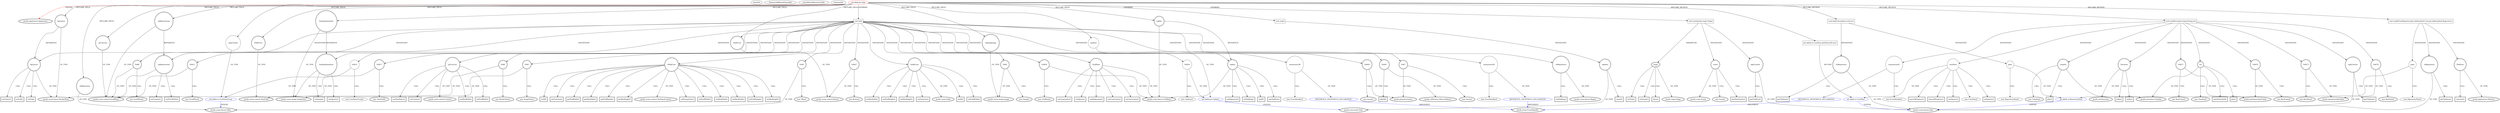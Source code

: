 digraph {
baseInfo[graphId=1040,category="extension_graph",isAnonymous=false,possibleRelation=true]
frameworkRelatedTypesInfo[0="javafx.application.Application"]
possibleCollaborationsInfo[0="1040~CLIENT_METHOD_DECLARATION-INSTANTIATION-CLIENT_METHOD_DECLARATION-RETURN_TYPE-~javafx.application.Application ~javafx.scene.layout.Pane ~false~false",1="1040~CLIENT_METHOD_DECLARATION-INSTANTIATION-~javafx.application.Application ~javafx.event.EventHandler ~false~true",2="1040~OVERRIDING_METHOD_DECLARATION-INSTANTIATION-FIELD_DECLARATION-~javafx.application.Application ~javafx.scene.layout.VBox ~false~false",3="1040~OVERRIDING_METHOD_DECLARATION-INSTANTIATION-~javafx.application.Application ~javafx.event.EventHandler ~false~true",4="1040~OVERRIDING_METHOD_DECLARATION-INSTANTIATION-FIELD_DECLARATION-~javafx.application.Application ~javafx.concurrent.Task ~false~false",5="1040~CLIENT_METHOD_DECLARATION-INSTANTIATION-CLIENT_METHOD_DECLARATION-INSTANTIATION-~javafx.application.Application ~javafx.scene.layout.Pane ~false~false"]
locationInfo[projectName="Ollowayne-dalekPTT",filePath="/Ollowayne-dalekPTT/dalekPTT-master/src/ptt/dalek/gui/App.java",contextSignature="App",graphId="1040"]
0[label="ptt.dalek.gui.App",vertexType="ROOT_CLIENT_CLASS_DECLARATION",isFrameworkType=false,color=red]
1[label="javafx.application.Application",vertexType="FRAMEWORK_CLASS_TYPE",isFrameworkType=true,peripheries=2]
2[label="bAddUser",vertexType="FIELD_DECLARATION",isFrameworkType=true,peripheries=2,shape=circle]
3[label="javafx.scene.control.Button",vertexType="FRAMEWORK_CLASS_TYPE",isFrameworkType=true,peripheries=2]
4[label="bpLayout",vertexType="FIELD_DECLARATION",isFrameworkType=true,peripheries=2,shape=circle]
5[label="javafx.scene.layout.BorderPane",vertexType="FRAMEWORK_CLASS_TYPE",isFrameworkType=true,peripheries=2]
6[label="loadingAnimation",vertexType="FIELD_DECLARATION",isFrameworkType=true,peripheries=2,shape=circle]
7[label="javafx.scene.image.ImageView",vertexType="FRAMEWORK_CLASS_TYPE",isFrameworkType=true,peripheries=2]
8[label="loadingImage",vertexType="FIELD_DECLARATION",isFrameworkType=true,peripheries=2,shape=circle]
9[label="javafx.scene.image.Image",vertexType="FRAMEWORK_CLASS_TYPE",isFrameworkType=true,peripheries=2]
10[label="spRepositories",vertexType="FIELD_DECLARATION",isFrameworkType=true,peripheries=2,shape=circle]
11[label="javafx.scene.control.ScrollPane",vertexType="FRAMEWORK_CLASS_TYPE",isFrameworkType=true,peripheries=2]
12[label="spUserList",vertexType="FIELD_DECLARATION",isFrameworkType=true,peripheries=2,shape=circle]
14[label="tfAddUser",vertexType="FIELD_DECLARATION",isFrameworkType=true,peripheries=2,shape=circle]
15[label="javafx.scene.control.TextField",vertexType="FRAMEWORK_CLASS_TYPE",isFrameworkType=true,peripheries=2]
16[label="topbar",vertexType="FIELD_DECLARATION",isFrameworkType=true,peripheries=2,shape=circle]
17[label="javafx.scene.layout.GridPane",vertexType="FRAMEWORK_CLASS_TYPE",isFrameworkType=true,peripheries=2]
18[label="updater",vertexType="FIELD_DECLARATION",isFrameworkType=false,shape=circle]
19[label="ptt.dalek.gui.Updater",vertexType="REFERENCE_CLIENT_CLASS_DECLARATION",isFrameworkType=false,color=blue]
20[label="javafx.concurrent.Task",vertexType="FRAMEWORK_CLASS_TYPE",isFrameworkType=true,peripheries=2]
21[label="upgUserlist",vertexType="FIELD_DECLARATION",isFrameworkType=false,shape=circle]
22[label="ptt.dalek.ui.UserPaneGroup",vertexType="REFERENCE_CLIENT_CLASS_DECLARATION",isFrameworkType=false,color=blue]
23[label="javafx.scene.layout.VBox",vertexType="FRAMEWORK_CLASS_TYPE",isFrameworkType=true,peripheries=2]
24[label="vbRepository",vertexType="FIELD_DECLARATION",isFrameworkType=true,peripheries=2,shape=circle]
26[label="void init()",vertexType="OVERRIDING_METHOD_DECLARATION",isFrameworkType=false,shape=box]
28[label="VAR0",vertexType="VARIABLE_EXPRESION",isFrameworkType=true,peripheries=2,shape=circle]
27[label="new BorderPane()",vertexType="CONSTRUCTOR_CALL",isFrameworkType=true,peripheries=2]
31[label="VAR1",vertexType="VARIABLE_EXPRESION",isFrameworkType=true,peripheries=2,shape=circle]
30[label="new ImageView()",vertexType="CONSTRUCTOR_CALL",isFrameworkType=true,peripheries=2]
34[label="VAR2",vertexType="VARIABLE_EXPRESION",isFrameworkType=true,peripheries=2,shape=circle]
33[label="new Image()",vertexType="CONSTRUCTOR_CALL",isFrameworkType=true,peripheries=2]
36[label="loadingAnimation",vertexType="VARIABLE_EXPRESION",isFrameworkType=true,peripheries=2,shape=circle]
37[label="setImage()",vertexType="INSIDE_CALL",isFrameworkType=true,peripheries=2,shape=box]
40[label="setOpacity()",vertexType="INSIDE_CALL",isFrameworkType=true,peripheries=2,shape=box]
42[label="VAR5",vertexType="VARIABLE_EXPRESION",isFrameworkType=true,peripheries=2,shape=circle]
41[label="new VBox()",vertexType="CONSTRUCTOR_CALL",isFrameworkType=true,peripheries=2]
44[label="vbRepository",vertexType="VARIABLE_EXPRESION",isFrameworkType=true,peripheries=2,shape=circle]
46[label="javafx.scene.layout.Region",vertexType="FRAMEWORK_CLASS_TYPE",isFrameworkType=true,peripheries=2]
45[label="setPadding()",vertexType="INSIDE_CALL",isFrameworkType=true,peripheries=2,shape=box]
48[label="VAR7",vertexType="VARIABLE_EXPRESION",isFrameworkType=true,peripheries=2,shape=circle]
49[label="javafx.geometry.Insets",vertexType="FRAMEWORK_CLASS_TYPE",isFrameworkType=true,peripheries=2]
47[label="new Insets()",vertexType="CONSTRUCTOR_CALL",isFrameworkType=true,peripheries=2]
51[label="VAR8",vertexType="VARIABLE_EXPRESION",isFrameworkType=true,peripheries=2,shape=circle]
50[label="new ScrollPane()",vertexType="CONSTRUCTOR_CALL",isFrameworkType=true,peripheries=2]
53[label="spRepositories",vertexType="VARIABLE_EXPRESION",isFrameworkType=true,peripheries=2,shape=circle]
54[label="setContent()",vertexType="INSIDE_CALL",isFrameworkType=true,peripheries=2,shape=box]
57[label="setFitToWidth()",vertexType="INSIDE_CALL",isFrameworkType=true,peripheries=2,shape=box]
59[label="VAR11",vertexType="VARIABLE_EXPRESION",isFrameworkType=true,peripheries=2,shape=circle]
58[label="new ScrollPane()",vertexType="CONSTRUCTOR_CALL",isFrameworkType=true,peripheries=2]
61[label="spUserList",vertexType="VARIABLE_EXPRESION",isFrameworkType=true,peripheries=2,shape=circle]
63[label="javafx.scene.control.Control",vertexType="FRAMEWORK_CLASS_TYPE",isFrameworkType=true,peripheries=2]
62[label="setMinWidth()",vertexType="INSIDE_CALL",isFrameworkType=true,peripheries=2,shape=box]
65[label="setPrefWidth()",vertexType="INSIDE_CALL",isFrameworkType=true,peripheries=2,shape=box]
67[label="setVbarPolicy()",vertexType="INSIDE_CALL",isFrameworkType=true,peripheries=2,shape=box]
69[label="VAR15",vertexType="VARIABLE_EXPRESION",isFrameworkType=false,shape=circle]
68[label="new UserPaneGroup()",vertexType="CONSTRUCTOR_CALL",isFrameworkType=false]
72[label="setContent()",vertexType="INSIDE_CALL",isFrameworkType=true,peripheries=2,shape=box]
74[label="VAR17",vertexType="VARIABLE_EXPRESION",isFrameworkType=true,peripheries=2,shape=circle]
73[label="new TextField()",vertexType="CONSTRUCTOR_CALL",isFrameworkType=true,peripheries=2]
76[label="tfAddUser",vertexType="VARIABLE_EXPRESION",isFrameworkType=true,peripheries=2,shape=circle]
78[label="javafx.scene.control.TextInputControl",vertexType="FRAMEWORK_CLASS_TYPE",isFrameworkType=true,peripheries=2]
77[label="setPromptText()",vertexType="INSIDE_CALL",isFrameworkType=true,peripheries=2,shape=box]
80[label="setPrefWidth()",vertexType="INSIDE_CALL",isFrameworkType=true,peripheries=2,shape=box]
82[label="setMinWidth()",vertexType="INSIDE_CALL",isFrameworkType=true,peripheries=2,shape=box]
84[label="setMaxWidth()",vertexType="INSIDE_CALL",isFrameworkType=true,peripheries=2,shape=box]
86[label="setPrefHeight()",vertexType="INSIDE_CALL",isFrameworkType=true,peripheries=2,shape=box]
88[label="setMinHeight()",vertexType="INSIDE_CALL",isFrameworkType=true,peripheries=2,shape=box]
90[label="setId()",vertexType="INSIDE_CALL",isFrameworkType=true,peripheries=2,shape=box]
92[label="setOnAction()",vertexType="INSIDE_CALL",isFrameworkType=true,peripheries=2,shape=box]
94[label="anonymous26",vertexType="VARIABLE_EXPRESION",isFrameworkType=false,shape=circle]
95[label="REFERENCE_ANONYMOUS_DECLARATION",vertexType="REFERENCE_ANONYMOUS_DECLARATION",isFrameworkType=false,color=blue]
96[label="javafx.event.EventHandler",vertexType="FRAMEWORK_INTERFACE_TYPE",isFrameworkType=true,peripheries=2]
93[label="new EventHandler()",vertexType="CONSTRUCTOR_CALL",isFrameworkType=false]
98[label="VAR27",vertexType="VARIABLE_EXPRESION",isFrameworkType=true,peripheries=2,shape=circle]
97[label="new Button()",vertexType="CONSTRUCTOR_CALL",isFrameworkType=true,peripheries=2]
100[label="bAddUser",vertexType="VARIABLE_EXPRESION",isFrameworkType=true,peripheries=2,shape=circle]
102[label="javafx.scene.Node",vertexType="FRAMEWORK_CLASS_TYPE",isFrameworkType=true,peripheries=2]
101[label="setId()",vertexType="INSIDE_CALL",isFrameworkType=true,peripheries=2,shape=box]
104[label="setPrefWidth()",vertexType="INSIDE_CALL",isFrameworkType=true,peripheries=2,shape=box]
106[label="getPrefWidth()",vertexType="INSIDE_CALL",isFrameworkType=true,peripheries=2,shape=box]
108[label="setMinWidth()",vertexType="INSIDE_CALL",isFrameworkType=true,peripheries=2,shape=box]
110[label="getMinWidth()",vertexType="INSIDE_CALL",isFrameworkType=true,peripheries=2,shape=box]
112[label="setPrefHeight()",vertexType="INSIDE_CALL",isFrameworkType=true,peripheries=2,shape=box]
114[label="getPrefHeight()",vertexType="INSIDE_CALL",isFrameworkType=true,peripheries=2,shape=box]
116[label="setMinHeight()",vertexType="INSIDE_CALL",isFrameworkType=true,peripheries=2,shape=box]
118[label="getMinHeight()",vertexType="INSIDE_CALL",isFrameworkType=true,peripheries=2,shape=box]
120[label="setOnAction()",vertexType="INSIDE_CALL",isFrameworkType=true,peripheries=2,shape=box]
122[label="anonymous38",vertexType="VARIABLE_EXPRESION",isFrameworkType=false,shape=circle]
123[label="REFERENCE_ANONYMOUS_DECLARATION",vertexType="REFERENCE_ANONYMOUS_DECLARATION",isFrameworkType=false,color=blue]
121[label="new EventHandler()",vertexType="CONSTRUCTOR_CALL",isFrameworkType=false]
126[label="VAR39",vertexType="VARIABLE_EXPRESION",isFrameworkType=true,peripheries=2,shape=circle]
125[label="new GridPane()",vertexType="CONSTRUCTOR_CALL",isFrameworkType=true,peripheries=2]
128[label="topbar",vertexType="VARIABLE_EXPRESION",isFrameworkType=true,peripheries=2,shape=circle]
129[label="setAlignment()",vertexType="INSIDE_CALL",isFrameworkType=true,peripheries=2,shape=box]
132[label="setPadding()",vertexType="INSIDE_CALL",isFrameworkType=true,peripheries=2,shape=box]
134[label="VAR42",vertexType="VARIABLE_EXPRESION",isFrameworkType=true,peripheries=2,shape=circle]
133[label="new Insets()",vertexType="CONSTRUCTOR_CALL",isFrameworkType=true,peripheries=2]
137[label="setId()",vertexType="INSIDE_CALL",isFrameworkType=true,peripheries=2,shape=box]
138[label="GridPane",vertexType="VARIABLE_EXPRESION",isFrameworkType=true,peripheries=2,shape=circle]
139[label="setConstraints()",vertexType="INSIDE_CALL",isFrameworkType=true,peripheries=2,shape=box]
142[label="setConstraints()",vertexType="INSIDE_CALL",isFrameworkType=true,peripheries=2,shape=box]
144[label="setConstraints()",vertexType="INSIDE_CALL",isFrameworkType=true,peripheries=2,shape=box]
145[label="VAR47",vertexType="VARIABLE_EXPRESION",isFrameworkType=true,peripheries=2,shape=circle]
147[label="javafx.collections.ObservableList",vertexType="FRAMEWORK_INTERFACE_TYPE",isFrameworkType=true,peripheries=2]
146[label="addAll()",vertexType="INSIDE_CALL",isFrameworkType=true,peripheries=2,shape=box]
149[label="getChildren()",vertexType="INSIDE_CALL",isFrameworkType=true,peripheries=2,shape=box]
151[label="setHgrow()",vertexType="INSIDE_CALL",isFrameworkType=true,peripheries=2,shape=box]
153[label="setHalignment()",vertexType="INSIDE_CALL",isFrameworkType=true,peripheries=2,shape=box]
154[label="bpLayout",vertexType="VARIABLE_EXPRESION",isFrameworkType=true,peripheries=2,shape=circle]
155[label="setCenter()",vertexType="INSIDE_CALL",isFrameworkType=true,peripheries=2,shape=box]
158[label="setLeft()",vertexType="INSIDE_CALL",isFrameworkType=true,peripheries=2,shape=box]
160[label="setTop()",vertexType="INSIDE_CALL",isFrameworkType=true,peripheries=2,shape=box]
162[label="VAR54",vertexType="VARIABLE_EXPRESION",isFrameworkType=false,shape=circle]
161[label="new Updater()",vertexType="CONSTRUCTOR_CALL",isFrameworkType=false]
164[label="void start(javafx.stage.Stage)",vertexType="OVERRIDING_METHOD_DECLARATION",isFrameworkType=false,shape=box]
165[label="stage",vertexType="PARAMETER_DECLARATION",isFrameworkType=true,peripheries=2]
166[label="javafx.stage.Stage",vertexType="FRAMEWORK_CLASS_TYPE",isFrameworkType=true,peripheries=2]
168[label="setTitle()",vertexType="INSIDE_CALL",isFrameworkType=true,peripheries=2,shape=box]
170[label="scene",vertexType="VARIABLE_EXPRESION",isFrameworkType=true,peripheries=2,shape=circle]
171[label="javafx.scene.Scene",vertexType="FRAMEWORK_CLASS_TYPE",isFrameworkType=true,peripheries=2]
169[label="new Scene()",vertexType="CONSTRUCTOR_CALL",isFrameworkType=true,peripheries=2]
173[label="setScene()",vertexType="INSIDE_CALL",isFrameworkType=true,peripheries=2,shape=box]
175[label="getStylesheets()",vertexType="INSIDE_CALL",isFrameworkType=true,peripheries=2,shape=box]
177[label="show()",vertexType="INSIDE_CALL",isFrameworkType=true,peripheries=2,shape=box]
178[label="upgUserlist",vertexType="VARIABLE_EXPRESION",isFrameworkType=true,peripheries=2,shape=circle]
180[label="javafx.scene.layout.Pane",vertexType="FRAMEWORK_CLASS_TYPE",isFrameworkType=true,peripheries=2]
179[label="getChildren()",vertexType="INSIDE_CALL",isFrameworkType=true,peripheries=2,shape=box]
181[label="void stop()",vertexType="OVERRIDING_METHOD_DECLARATION",isFrameworkType=false,shape=box]
182[label="updater",vertexType="VARIABLE_EXPRESION",isFrameworkType=true,peripheries=2,shape=circle]
183[label="cancel()",vertexType="INSIDE_CALL",isFrameworkType=true,peripheries=2,shape=box]
191[label="void loadContent(java.util.List)",vertexType="CLIENT_METHOD_DECLARATION",isFrameworkType=false,shape=box]
193[label="pane",vertexType="VARIABLE_EXPRESION",isFrameworkType=false,shape=circle]
194[label="ptt.dalek.ui.RepositoryPane",vertexType="REFERENCE_CLIENT_CLASS_DECLARATION",isFrameworkType=false,color=blue]
192[label="new RepositoryPane()",vertexType="CONSTRUCTOR_CALL",isFrameworkType=false]
196[label="vbRepository",vertexType="VARIABLE_EXPRESION",isFrameworkType=true,peripheries=2,shape=circle]
197[label="getChildren()",vertexType="INSIDE_CALL",isFrameworkType=true,peripheries=2,shape=box]
211[label="ptt.dalek.ui.UserPane getSelectedUser()",vertexType="CLIENT_METHOD_DECLARATION",isFrameworkType=false,shape=box]
212[label="ptt.dalek.ui.UserPane",vertexType="REFERENCE_CLIENT_CLASS_DECLARATION",isFrameworkType=false,color=blue]
214[label="void onAddUser(java.lang.String,int)",vertexType="CLIENT_METHOD_DECLARATION",isFrameworkType=false,shape=box]
216[label="newPane",vertexType="VARIABLE_EXPRESION",isFrameworkType=false,shape=circle]
215[label="new UserPane()",vertexType="CONSTRUCTOR_CALL",isFrameworkType=false]
219[label="setOpacity()",vertexType="INSIDE_CALL",isFrameworkType=true,peripheries=2,shape=box]
221[label="swipeIn",vertexType="VARIABLE_EXPRESION",isFrameworkType=true,peripheries=2,shape=circle]
222[label="javafx.animation.Timeline",vertexType="FRAMEWORK_CLASS_TYPE",isFrameworkType=true,peripheries=2]
220[label="new Timeline()",vertexType="CONSTRUCTOR_CALL",isFrameworkType=true,peripheries=2]
224[label="VAR71",vertexType="VARIABLE_EXPRESION",isFrameworkType=true,peripheries=2,shape=circle]
225[label="javafx.animation.KeyFrame",vertexType="FRAMEWORK_CLASS_TYPE",isFrameworkType=true,peripheries=2]
223[label="new KeyFrame()",vertexType="CONSTRUCTOR_CALL",isFrameworkType=true,peripheries=2]
226[label="Duration",vertexType="VARIABLE_EXPRESION",isFrameworkType=true,peripheries=2,shape=circle]
228[label="javafx.util.Duration",vertexType="FRAMEWORK_CLASS_TYPE",isFrameworkType=true,peripheries=2]
227[label="millis()",vertexType="INSIDE_CALL",isFrameworkType=true,peripheries=2,shape=box]
230[label="VAR73",vertexType="VARIABLE_EXPRESION",isFrameworkType=true,peripheries=2,shape=circle]
231[label="javafx.animation.KeyValue",vertexType="FRAMEWORK_CLASS_TYPE",isFrameworkType=true,peripheries=2]
229[label="new KeyValue()",vertexType="CONSTRUCTOR_CALL",isFrameworkType=true,peripheries=2]
233[label="layoutXProperty()",vertexType="INSIDE_CALL",isFrameworkType=true,peripheries=2,shape=box]
235[label="set",vertexType="VARIABLE_EXPRESION",isFrameworkType=true,peripheries=2,shape=circle]
234[label="new Timeline()",vertexType="CONSTRUCTOR_CALL",isFrameworkType=true,peripheries=2]
238[label="VAR76",vertexType="VARIABLE_EXPRESION",isFrameworkType=true,peripheries=2,shape=circle]
237[label="new KeyFrame()",vertexType="CONSTRUCTOR_CALL",isFrameworkType=true,peripheries=2]
241[label="millis()",vertexType="INSIDE_CALL",isFrameworkType=true,peripheries=2,shape=box]
243[label="VAR78",vertexType="VARIABLE_EXPRESION",isFrameworkType=true,peripheries=2,shape=circle]
242[label="new KeyValue()",vertexType="CONSTRUCTOR_CALL",isFrameworkType=true,peripheries=2]
246[label="layoutXProperty()",vertexType="INSIDE_CALL",isFrameworkType=true,peripheries=2,shape=box]
248[label="setOnFinished()",vertexType="INSIDE_CALL",isFrameworkType=true,peripheries=2,shape=box]
250[label="anonymous81",vertexType="VARIABLE_EXPRESION",isFrameworkType=false,shape=circle]
251[label="REFERENCE_ANONYMOUS_DECLARATION",vertexType="REFERENCE_ANONYMOUS_DECLARATION",isFrameworkType=false,color=blue]
249[label="new EventHandler()",vertexType="CONSTRUCTOR_CALL",isFrameworkType=false]
254[label="setOpacity()",vertexType="INSIDE_CALL",isFrameworkType=true,peripheries=2,shape=box]
256[label="play()",vertexType="INSIDE_CALL",isFrameworkType=true,peripheries=2,shape=box]
258[label="play()",vertexType="INSIDE_CALL",isFrameworkType=true,peripheries=2,shape=box]
259[label="upgUserlist",vertexType="VARIABLE_EXPRESION",isFrameworkType=true,peripheries=2,shape=circle]
260[label="getChildren()",vertexType="INSIDE_CALL",isFrameworkType=true,peripheries=2,shape=box]
272[label="void onAddUserRepository(ptt.dalek.github.User,ptt.dalek.github.Repository)",vertexType="CLIENT_METHOD_DECLARATION",isFrameworkType=false,shape=box]
274[label="pane",vertexType="VARIABLE_EXPRESION",isFrameworkType=false,shape=circle]
273[label="new RepositoryPane()",vertexType="CONSTRUCTOR_CALL",isFrameworkType=false]
276[label="Platform",vertexType="VARIABLE_EXPRESION",isFrameworkType=true,peripheries=2,shape=circle]
278[label="javafx.application.Platform",vertexType="FRAMEWORK_CLASS_TYPE",isFrameworkType=true,peripheries=2]
277[label="runLater()",vertexType="INSIDE_CALL",isFrameworkType=true,peripheries=2,shape=box]
279[label="vbRepository",vertexType="VARIABLE_EXPRESION",isFrameworkType=true,peripheries=2,shape=circle]
280[label="getChildren()",vertexType="INSIDE_CALL",isFrameworkType=true,peripheries=2,shape=box]
0->1[label="EXTEND",color=red]
0->2[label="DECLARE_FIELD"]
2->3[label="OF_TYPE"]
0->4[label="DECLARE_FIELD"]
4->5[label="OF_TYPE"]
0->6[label="DECLARE_FIELD"]
6->7[label="OF_TYPE"]
0->8[label="DECLARE_FIELD"]
8->9[label="OF_TYPE"]
0->10[label="DECLARE_FIELD"]
10->11[label="OF_TYPE"]
0->12[label="DECLARE_FIELD"]
12->11[label="OF_TYPE"]
0->14[label="DECLARE_FIELD"]
14->15[label="OF_TYPE"]
0->16[label="DECLARE_FIELD"]
16->17[label="OF_TYPE"]
0->18[label="DECLARE_FIELD"]
19->20[label="EXTEND",color=blue]
18->19[label="OF_TYPE"]
0->21[label="DECLARE_FIELD"]
22->23[label="EXTEND",color=blue]
21->22[label="OF_TYPE"]
0->24[label="DECLARE_FIELD"]
24->23[label="OF_TYPE"]
0->26[label="OVERRIDE"]
26->28[label="INSTANTIATE"]
28->5[label="OF_TYPE"]
28->27[label="CALL"]
26->31[label="INSTANTIATE"]
31->7[label="OF_TYPE"]
31->30[label="CALL"]
26->34[label="INSTANTIATE"]
34->9[label="OF_TYPE"]
34->33[label="CALL"]
26->36[label="INSTANTIATE"]
6->36[label="REFERENCE"]
36->7[label="OF_TYPE"]
36->37[label="CALL"]
36->40[label="CALL"]
26->42[label="INSTANTIATE"]
42->23[label="OF_TYPE"]
42->41[label="CALL"]
26->44[label="INSTANTIATE"]
44->46[label="OF_TYPE"]
44->45[label="CALL"]
26->48[label="INSTANTIATE"]
48->49[label="OF_TYPE"]
48->47[label="CALL"]
26->51[label="INSTANTIATE"]
51->11[label="OF_TYPE"]
51->50[label="CALL"]
26->53[label="INSTANTIATE"]
10->53[label="REFERENCE"]
53->11[label="OF_TYPE"]
53->54[label="CALL"]
53->57[label="CALL"]
26->59[label="INSTANTIATE"]
59->11[label="OF_TYPE"]
59->58[label="CALL"]
26->61[label="INSTANTIATE"]
61->63[label="OF_TYPE"]
61->62[label="CALL"]
61->65[label="CALL"]
61->67[label="CALL"]
26->69[label="INSTANTIATE"]
69->22[label="OF_TYPE"]
69->68[label="CALL"]
61->72[label="CALL"]
26->74[label="INSTANTIATE"]
74->15[label="OF_TYPE"]
74->73[label="CALL"]
26->76[label="INSTANTIATE"]
76->78[label="OF_TYPE"]
76->77[label="CALL"]
76->80[label="CALL"]
76->82[label="CALL"]
76->84[label="CALL"]
76->86[label="CALL"]
76->88[label="CALL"]
76->90[label="CALL"]
76->92[label="CALL"]
26->94[label="INSTANTIATE"]
95->96[label="IMPLEMENT",color=blue]
94->95[label="OF_TYPE"]
94->93[label="CALL"]
26->98[label="INSTANTIATE"]
98->3[label="OF_TYPE"]
98->97[label="CALL"]
26->100[label="INSTANTIATE"]
100->102[label="OF_TYPE"]
100->101[label="CALL"]
100->104[label="CALL"]
76->106[label="CALL"]
100->108[label="CALL"]
76->110[label="CALL"]
100->112[label="CALL"]
76->114[label="CALL"]
100->116[label="CALL"]
76->118[label="CALL"]
100->120[label="CALL"]
26->122[label="INSTANTIATE"]
123->96[label="IMPLEMENT",color=blue]
122->123[label="OF_TYPE"]
122->121[label="CALL"]
26->126[label="INSTANTIATE"]
126->17[label="OF_TYPE"]
126->125[label="CALL"]
26->128[label="INSTANTIATE"]
16->128[label="REFERENCE"]
128->17[label="OF_TYPE"]
128->129[label="CALL"]
128->132[label="CALL"]
26->134[label="INSTANTIATE"]
134->49[label="OF_TYPE"]
134->133[label="CALL"]
128->137[label="CALL"]
26->138[label="INSTANTIATE"]
138->17[label="OF_TYPE"]
138->139[label="CALL"]
138->142[label="CALL"]
138->144[label="CALL"]
26->145[label="INSTANTIATE"]
145->147[label="OF_TYPE"]
145->146[label="CALL"]
128->149[label="CALL"]
138->151[label="CALL"]
138->153[label="CALL"]
26->154[label="INSTANTIATE"]
4->154[label="REFERENCE"]
154->5[label="OF_TYPE"]
154->155[label="CALL"]
154->158[label="CALL"]
154->160[label="CALL"]
26->162[label="INSTANTIATE"]
162->19[label="OF_TYPE"]
162->161[label="CALL"]
0->164[label="OVERRIDE"]
165->166[label="OF_TYPE"]
164->165[label="PARAMETER"]
165->168[label="CALL"]
164->170[label="INSTANTIATE"]
170->171[label="OF_TYPE"]
170->169[label="CALL"]
165->173[label="CALL"]
170->175[label="CALL"]
165->177[label="CALL"]
164->178[label="INSTANTIATE"]
178->180[label="OF_TYPE"]
178->179[label="CALL"]
0->181[label="OVERRIDE"]
181->182[label="INSTANTIATE"]
182->20[label="OF_TYPE"]
182->183[label="CALL"]
0->191[label="DECLARE_METHOD"]
191->193[label="INSTANTIATE"]
194->180[label="EXTEND",color=blue]
193->194[label="OF_TYPE"]
193->192[label="CALL"]
191->196[label="INSTANTIATE"]
196->180[label="OF_TYPE"]
196->197[label="CALL"]
0->211[label="DECLARE_METHOD"]
212->180[label="EXTEND",color=blue]
211->212[label="RETURN"]
0->214[label="DECLARE_METHOD"]
214->216[label="INSTANTIATE"]
216->212[label="OF_TYPE"]
216->215[label="CALL"]
216->219[label="CALL"]
214->221[label="INSTANTIATE"]
221->222[label="OF_TYPE"]
221->220[label="CALL"]
214->224[label="INSTANTIATE"]
224->225[label="OF_TYPE"]
224->223[label="CALL"]
214->226[label="INSTANTIATE"]
226->228[label="OF_TYPE"]
226->227[label="CALL"]
214->230[label="INSTANTIATE"]
230->231[label="OF_TYPE"]
230->229[label="CALL"]
216->233[label="CALL"]
214->235[label="INSTANTIATE"]
235->222[label="OF_TYPE"]
235->234[label="CALL"]
214->238[label="INSTANTIATE"]
238->225[label="OF_TYPE"]
238->237[label="CALL"]
226->241[label="CALL"]
214->243[label="INSTANTIATE"]
243->231[label="OF_TYPE"]
243->242[label="CALL"]
216->246[label="CALL"]
235->248[label="CALL"]
214->250[label="INSTANTIATE"]
251->96[label="IMPLEMENT",color=blue]
250->251[label="OF_TYPE"]
250->249[label="CALL"]
216->254[label="CALL"]
221->256[label="CALL"]
235->258[label="CALL"]
214->259[label="INSTANTIATE"]
259->180[label="OF_TYPE"]
259->260[label="CALL"]
0->272[label="DECLARE_METHOD"]
272->274[label="INSTANTIATE"]
274->194[label="OF_TYPE"]
274->273[label="CALL"]
272->276[label="INSTANTIATE"]
276->278[label="OF_TYPE"]
276->277[label="CALL"]
272->279[label="INSTANTIATE"]
279->180[label="OF_TYPE"]
279->280[label="CALL"]
}
